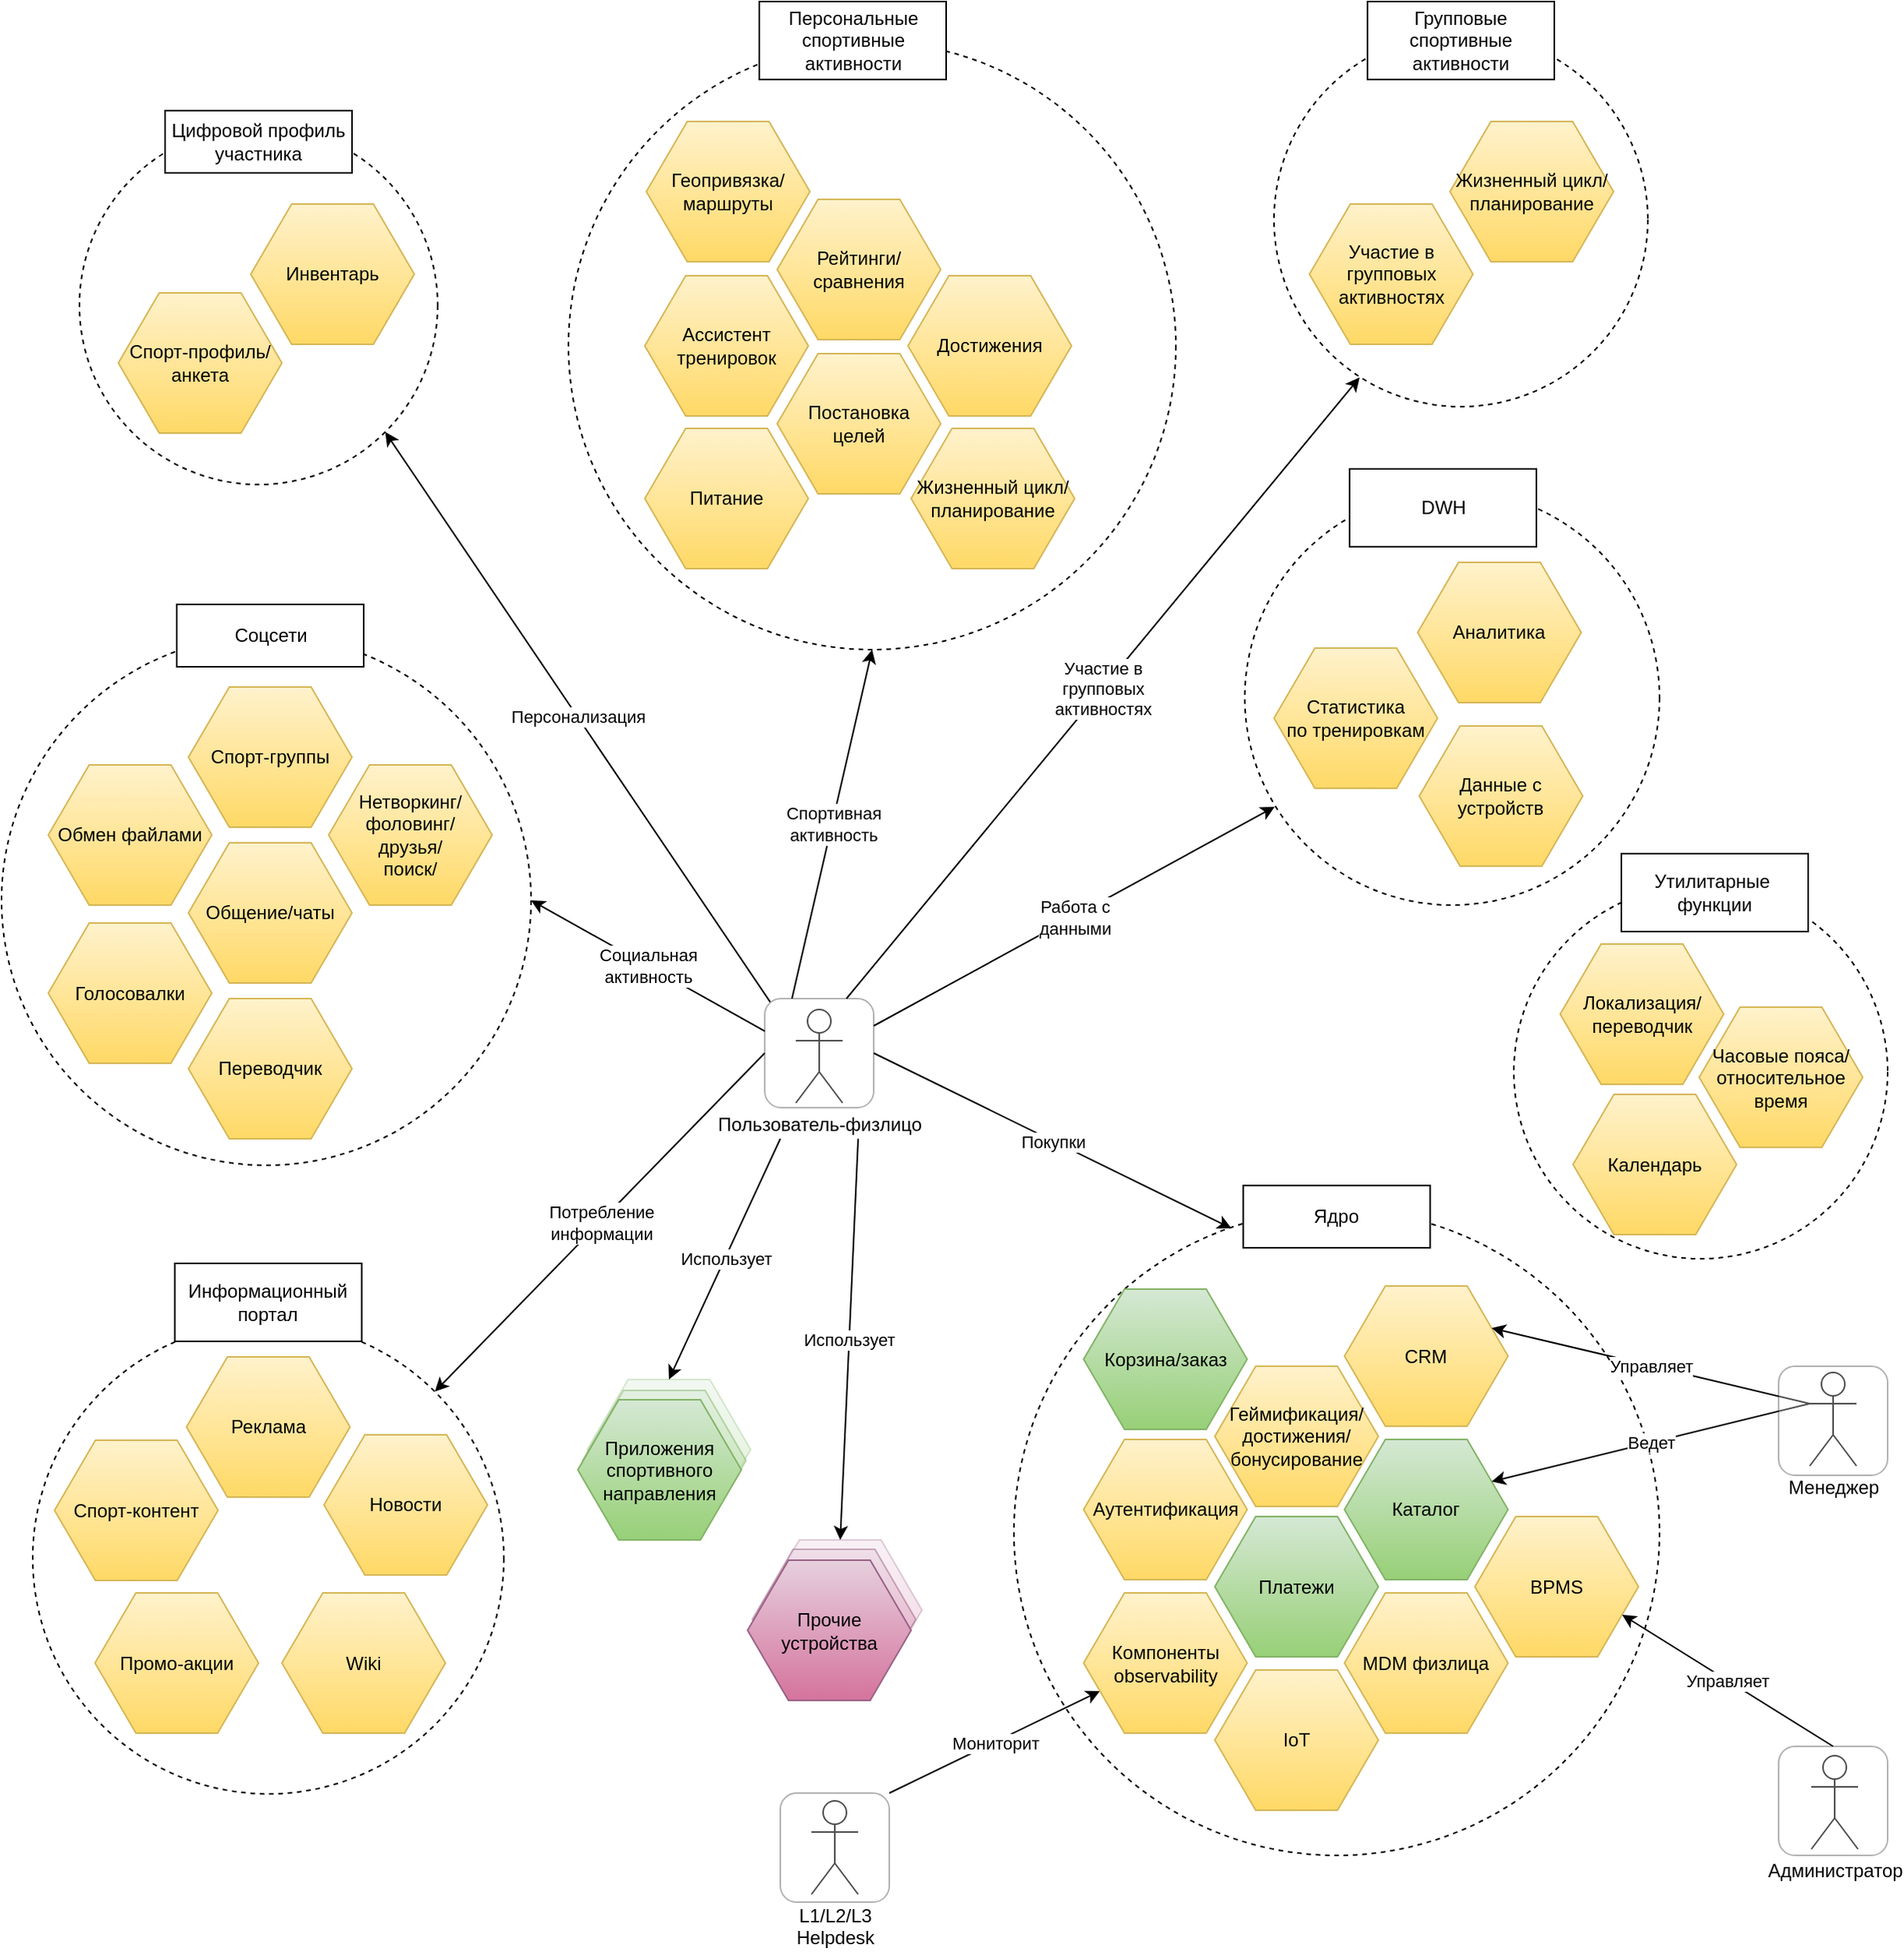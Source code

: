 <mxfile version="20.8.10" type="device"><diagram name="Страница 1" id="yU4JFKwx1HpuaM9Fk_GH"><mxGraphModel dx="2899" dy="2397" grid="1" gridSize="10" guides="1" tooltips="1" connect="1" arrows="1" fold="1" page="1" pageScale="1" pageWidth="827" pageHeight="1169" math="0" shadow="0"><root><mxCell id="0"/><mxCell id="1" parent="0"/><mxCell id="F6-2QJlg7ebmHPv3SIc3-5" value="" style="ellipse;whiteSpace=wrap;html=1;aspect=fixed;dashed=1;fillColor=none;" vertex="1" parent="1"><mxGeometry x="-170" y="-420" width="230" height="230" as="geometry"/></mxCell><mxCell id="Nh84SrpYMLR049hPtst9-1" value="Пользователь-физлицо" style="shape=umlActor;verticalLabelPosition=bottom;verticalAlign=top;html=1;outlineConnect=0;" parent="1" vertex="1"><mxGeometry x="290" y="147" width="30" height="60" as="geometry"/></mxCell><mxCell id="Nh84SrpYMLR049hPtst9-5" value="L1/L2/L3&lt;br&gt;Helpdesk" style="shape=umlActor;verticalLabelPosition=bottom;verticalAlign=top;html=1;outlineConnect=0;" parent="1" vertex="1"><mxGeometry x="300" y="655" width="30" height="60" as="geometry"/></mxCell><mxCell id="Nh84SrpYMLR049hPtst9-9" value="Менеджер" style="shape=umlActor;verticalLabelPosition=bottom;verticalAlign=top;html=1;outlineConnect=0;" parent="1" vertex="1"><mxGeometry x="941" y="380" width="30" height="60" as="geometry"/></mxCell><mxCell id="Nh84SrpYMLR049hPtst9-10" value="Администратор" style="shape=umlActor;verticalLabelPosition=bottom;verticalAlign=top;html=1;outlineConnect=0;" parent="1" vertex="1"><mxGeometry x="942" y="626" width="30" height="60" as="geometry"/></mxCell><mxCell id="Nh84SrpYMLR049hPtst9-21" value="" style="endArrow=classic;html=1;rounded=0;entryX=0;entryY=0.75;entryDx=0;entryDy=0;exitX=1;exitY=0;exitDx=0;exitDy=0;" parent="1" source="Nh84SrpYMLR049hPtst9-113" target="Nh84SrpYMLR049hPtst9-19" edge="1"><mxGeometry relative="1" as="geometry"><mxPoint x="320" y="680" as="sourcePoint"/><mxPoint x="230" y="690" as="targetPoint"/></mxGeometry></mxCell><mxCell id="Nh84SrpYMLR049hPtst9-22" value="Мониторит" style="edgeLabel;resizable=0;html=1;align=center;verticalAlign=middle;opacity=30;" parent="Nh84SrpYMLR049hPtst9-21" connectable="0" vertex="1"><mxGeometry relative="1" as="geometry"/></mxCell><mxCell id="Nh84SrpYMLR049hPtst9-61" value="" style="group" parent="1" vertex="1" connectable="0"><mxGeometry x="259" y="487.5" width="112" height="103" as="geometry"/></mxCell><mxCell id="Nh84SrpYMLR049hPtst9-58" value="Прочие устройства" style="shape=mxgraph.bpmn.conversation;perimeter=hexagonPerimeter2;whiteSpace=wrap;html=1;aspect=fixed;bpmnConversationType=conv;fillColor=#e6d0de;gradientColor=#d5739d;strokeColor=#996185;opacity=30;" parent="Nh84SrpYMLR049hPtst9-61" vertex="1"><mxGeometry x="7" width="105" height="90" as="geometry"/></mxCell><mxCell id="Nh84SrpYMLR049hPtst9-59" value="Прочие устройства" style="shape=mxgraph.bpmn.conversation;perimeter=hexagonPerimeter2;whiteSpace=wrap;html=1;aspect=fixed;bpmnConversationType=conv;fillColor=#e6d0de;gradientColor=#d5739d;strokeColor=#996185;opacity=50;" parent="Nh84SrpYMLR049hPtst9-61" vertex="1"><mxGeometry x="3" y="6" width="105" height="90" as="geometry"/></mxCell><mxCell id="Nh84SrpYMLR049hPtst9-60" value="Прочие устройства" style="shape=mxgraph.bpmn.conversation;perimeter=hexagonPerimeter2;whiteSpace=wrap;html=1;aspect=fixed;bpmnConversationType=conv;fillColor=#e6d0de;gradientColor=#d5739d;strokeColor=#996185;" parent="Nh84SrpYMLR049hPtst9-61" vertex="1"><mxGeometry y="13" width="105" height="90" as="geometry"/></mxCell><mxCell id="Nh84SrpYMLR049hPtst9-62" value="" style="group" parent="1" vertex="1" connectable="0"><mxGeometry x="150" y="384.5" width="111" height="103" as="geometry"/></mxCell><mxCell id="Nh84SrpYMLR049hPtst9-15" value="" style="shape=mxgraph.bpmn.conversation;perimeter=hexagonPerimeter2;whiteSpace=wrap;html=1;aspect=fixed;bpmnConversationType=conv;fillColor=#d5e8d4;strokeColor=#82b366;gradientColor=#97d077;opacity=30;" parent="Nh84SrpYMLR049hPtst9-62" vertex="1"><mxGeometry x="6" width="105" height="90" as="geometry"/></mxCell><mxCell id="Nh84SrpYMLR049hPtst9-16" value="" style="shape=mxgraph.bpmn.conversation;perimeter=hexagonPerimeter2;whiteSpace=wrap;html=1;aspect=fixed;bpmnConversationType=conv;fillColor=#d5e8d4;strokeColor=#82b366;gradientColor=#97d077;opacity=50;" parent="Nh84SrpYMLR049hPtst9-62" vertex="1"><mxGeometry x="3" y="7" width="105" height="90" as="geometry"/></mxCell><mxCell id="Nh84SrpYMLR049hPtst9-17" value="Приложения&lt;br&gt;спортивного направления" style="shape=mxgraph.bpmn.conversation;perimeter=hexagonPerimeter2;whiteSpace=wrap;html=1;aspect=fixed;bpmnConversationType=conv;fillColor=#d5e8d4;strokeColor=#82b366;gradientColor=#97d077;" parent="Nh84SrpYMLR049hPtst9-62" vertex="1"><mxGeometry y="13" width="105" height="90" as="geometry"/></mxCell><mxCell id="Nh84SrpYMLR049hPtst9-69" value="" style="endArrow=classic;html=1;rounded=0;entryX=1;entryY=0.5;entryDx=0;entryDy=0;exitX=0.002;exitY=0.299;exitDx=0;exitDy=0;exitPerimeter=0;" parent="1" source="Nh84SrpYMLR049hPtst9-107" target="Nh84SrpYMLR049hPtst9-33" edge="1"><mxGeometry relative="1" as="geometry"><mxPoint x="280" y="160" as="sourcePoint"/><mxPoint x="493" y="573" as="targetPoint"/></mxGeometry></mxCell><mxCell id="Nh84SrpYMLR049hPtst9-70" value="Социальная &lt;br&gt;активность" style="edgeLabel;resizable=0;html=1;align=center;verticalAlign=middle;opacity=30;" parent="Nh84SrpYMLR049hPtst9-69" connectable="0" vertex="1"><mxGeometry relative="1" as="geometry"/></mxCell><mxCell id="Nh84SrpYMLR049hPtst9-71" value="" style="endArrow=classic;html=1;rounded=0;entryX=0.5;entryY=1;entryDx=0;entryDy=0;exitX=0.25;exitY=0;exitDx=0;exitDy=0;" parent="1" source="Nh84SrpYMLR049hPtst9-107" target="Nh84SrpYMLR049hPtst9-32" edge="1"><mxGeometry relative="1" as="geometry"><mxPoint x="300" y="130" as="sourcePoint"/><mxPoint x="120" y="140" as="targetPoint"/></mxGeometry></mxCell><mxCell id="Nh84SrpYMLR049hPtst9-72" value="Спортивная&lt;br&gt;активность" style="edgeLabel;resizable=0;html=1;align=center;verticalAlign=middle;opacity=30;" parent="Nh84SrpYMLR049hPtst9-71" connectable="0" vertex="1"><mxGeometry relative="1" as="geometry"/></mxCell><mxCell id="Nh84SrpYMLR049hPtst9-73" value="" style="endArrow=classic;html=1;rounded=0;entryX=0.229;entryY=0.922;entryDx=0;entryDy=0;entryPerimeter=0;exitX=0.75;exitY=0;exitDx=0;exitDy=0;" parent="1" source="Nh84SrpYMLR049hPtst9-107" target="Nh84SrpYMLR049hPtst9-45" edge="1"><mxGeometry relative="1" as="geometry"><mxPoint x="330" y="150" as="sourcePoint"/><mxPoint x="302.5" y="60" as="targetPoint"/></mxGeometry></mxCell><mxCell id="Nh84SrpYMLR049hPtst9-74" value="Участие в &lt;br&gt;групповых &lt;br&gt;активностях" style="edgeLabel;resizable=0;html=1;align=center;verticalAlign=middle;opacity=30;" parent="Nh84SrpYMLR049hPtst9-73" connectable="0" vertex="1"><mxGeometry relative="1" as="geometry"/></mxCell><mxCell id="Nh84SrpYMLR049hPtst9-75" value="" style="endArrow=classic;html=1;rounded=0;entryX=0.337;entryY=0.029;entryDx=0;entryDy=0;entryPerimeter=0;exitX=1;exitY=0.5;exitDx=0;exitDy=0;" parent="1" source="Nh84SrpYMLR049hPtst9-107" target="Nh84SrpYMLR049hPtst9-65" edge="1"><mxGeometry relative="1" as="geometry"><mxPoint x="330" y="190" as="sourcePoint"/><mxPoint x="560" y="-45" as="targetPoint"/></mxGeometry></mxCell><mxCell id="Nh84SrpYMLR049hPtst9-76" value="Покупки" style="edgeLabel;resizable=0;html=1;align=center;verticalAlign=middle;opacity=30;" parent="Nh84SrpYMLR049hPtst9-75" connectable="0" vertex="1"><mxGeometry relative="1" as="geometry"/></mxCell><mxCell id="Nh84SrpYMLR049hPtst9-77" value="" style="endArrow=classic;html=1;rounded=0;entryX=0.072;entryY=0.763;entryDx=0;entryDy=0;entryPerimeter=0;exitX=1;exitY=0.25;exitDx=0;exitDy=0;" parent="1" source="Nh84SrpYMLR049hPtst9-107" target="Nh84SrpYMLR049hPtst9-56" edge="1"><mxGeometry relative="1" as="geometry"><mxPoint x="340" y="170" as="sourcePoint"/><mxPoint x="619.272" y="-261.095" as="targetPoint"/></mxGeometry></mxCell><mxCell id="Nh84SrpYMLR049hPtst9-78" value="Работа с &lt;br&gt;данными" style="edgeLabel;resizable=0;html=1;align=center;verticalAlign=middle;opacity=30;" parent="Nh84SrpYMLR049hPtst9-77" connectable="0" vertex="1"><mxGeometry relative="1" as="geometry"/></mxCell><mxCell id="Nh84SrpYMLR049hPtst9-79" value="" style="endArrow=classic;html=1;rounded=0;entryX=1;entryY=0;entryDx=0;entryDy=0;exitX=0;exitY=0.5;exitDx=0;exitDy=0;" parent="1" source="Nh84SrpYMLR049hPtst9-107" target="Nh84SrpYMLR049hPtst9-50" edge="1"><mxGeometry relative="1" as="geometry"><mxPoint x="280" y="177" as="sourcePoint"/><mxPoint x="120" y="140" as="targetPoint"/></mxGeometry></mxCell><mxCell id="Nh84SrpYMLR049hPtst9-80" value="Потребление &lt;br&gt;информации" style="edgeLabel;resizable=0;html=1;align=center;verticalAlign=middle;opacity=30;" parent="Nh84SrpYMLR049hPtst9-79" connectable="0" vertex="1"><mxGeometry relative="1" as="geometry"/></mxCell><mxCell id="Nh84SrpYMLR049hPtst9-82" value="" style="group" parent="1" vertex="1" connectable="0"><mxGeometry x="574.25" y="-200" width="270.25" height="280" as="geometry"/></mxCell><mxCell id="F6-2QJlg7ebmHPv3SIc3-13" value="" style="group" vertex="1" connectable="0" parent="Nh84SrpYMLR049hPtst9-82"><mxGeometry x="4" width="266.25" height="280" as="geometry"/></mxCell><mxCell id="Nh84SrpYMLR049hPtst9-56" value="" style="ellipse;whiteSpace=wrap;html=1;aspect=fixed;dashed=1;fillColor=none;" parent="F6-2QJlg7ebmHPv3SIc3-13" vertex="1"><mxGeometry y="13.75" width="266.25" height="266.25" as="geometry"/></mxCell><mxCell id="Nh84SrpYMLR049hPtst9-54" value="Статистика&lt;br&gt;по тренировкам" style="shape=mxgraph.bpmn.conversation;perimeter=hexagonPerimeter2;whiteSpace=wrap;html=1;aspect=fixed;bpmnConversationType=conv;fillColor=#fff2cc;gradientColor=#ffd966;strokeColor=#d6b656;" parent="F6-2QJlg7ebmHPv3SIc3-13" vertex="1"><mxGeometry x="18.75" y="115" width="105" height="90" as="geometry"/></mxCell><mxCell id="Nh84SrpYMLR049hPtst9-55" value="Аналитика" style="shape=mxgraph.bpmn.conversation;perimeter=hexagonPerimeter2;whiteSpace=wrap;html=1;aspect=fixed;bpmnConversationType=conv;fillColor=#fff2cc;gradientColor=#ffd966;strokeColor=#d6b656;" parent="F6-2QJlg7ebmHPv3SIc3-13" vertex="1"><mxGeometry x="111" y="60" width="105" height="90" as="geometry"/></mxCell><mxCell id="Nh84SrpYMLR049hPtst9-57" value="DWH" style="rounded=0;whiteSpace=wrap;html=1;fillColor=default;" parent="F6-2QJlg7ebmHPv3SIc3-13" vertex="1"><mxGeometry x="67.25" width="120" height="50" as="geometry"/></mxCell><mxCell id="Nh84SrpYMLR049hPtst9-63" value="Данные с устройств" style="shape=mxgraph.bpmn.conversation;perimeter=hexagonPerimeter2;whiteSpace=wrap;html=1;aspect=fixed;bpmnConversationType=conv;fillColor=#fff2cc;gradientColor=#ffd966;strokeColor=#d6b656;" parent="F6-2QJlg7ebmHPv3SIc3-13" vertex="1"><mxGeometry x="112" y="165" width="105" height="90" as="geometry"/></mxCell><mxCell id="Nh84SrpYMLR049hPtst9-93" value="" style="group" parent="1" vertex="1" connectable="0"><mxGeometry x="-200" y="310" width="302.5" height="340.5" as="geometry"/></mxCell><mxCell id="Nh84SrpYMLR049hPtst9-50" value="" style="ellipse;whiteSpace=wrap;html=1;aspect=fixed;dashed=1;fillColor=none;" parent="Nh84SrpYMLR049hPtst9-93" vertex="1"><mxGeometry y="38" width="302.5" height="302.5" as="geometry"/></mxCell><mxCell id="Nh84SrpYMLR049hPtst9-49" value="Промо-акции" style="shape=mxgraph.bpmn.conversation;perimeter=hexagonPerimeter2;whiteSpace=wrap;html=1;aspect=fixed;bpmnConversationType=conv;fillColor=#fff2cc;gradientColor=#ffd966;strokeColor=#d6b656;" parent="Nh84SrpYMLR049hPtst9-93" vertex="1"><mxGeometry x="40" y="211.5" width="105" height="90" as="geometry"/></mxCell><mxCell id="Nh84SrpYMLR049hPtst9-53" value="Wiki" style="shape=mxgraph.bpmn.conversation;perimeter=hexagonPerimeter2;whiteSpace=wrap;html=1;aspect=fixed;bpmnConversationType=conv;fillColor=#fff2cc;gradientColor=#ffd966;strokeColor=#d6b656;" parent="Nh84SrpYMLR049hPtst9-93" vertex="1"><mxGeometry x="160" y="211.5" width="105" height="90" as="geometry"/></mxCell><mxCell id="Nh84SrpYMLR049hPtst9-88" value="Информационный портал" style="rounded=0;whiteSpace=wrap;html=1;fillColor=default;" parent="Nh84SrpYMLR049hPtst9-93" vertex="1"><mxGeometry x="91.25" width="120" height="50" as="geometry"/></mxCell><mxCell id="Nh84SrpYMLR049hPtst9-90" value="Спорт-контент" style="shape=mxgraph.bpmn.conversation;perimeter=hexagonPerimeter2;whiteSpace=wrap;html=1;aspect=fixed;bpmnConversationType=conv;fillColor=#fff2cc;gradientColor=#ffd966;strokeColor=#d6b656;" parent="Nh84SrpYMLR049hPtst9-93" vertex="1"><mxGeometry x="14" y="113.5" width="105" height="90" as="geometry"/></mxCell><mxCell id="Nh84SrpYMLR049hPtst9-91" value="Реклама" style="shape=mxgraph.bpmn.conversation;perimeter=hexagonPerimeter2;whiteSpace=wrap;html=1;aspect=fixed;bpmnConversationType=conv;fillColor=#fff2cc;gradientColor=#ffd966;strokeColor=#d6b656;" parent="Nh84SrpYMLR049hPtst9-93" vertex="1"><mxGeometry x="98.75" y="60" width="105" height="90" as="geometry"/></mxCell><mxCell id="Nh84SrpYMLR049hPtst9-92" value="Новости" style="shape=mxgraph.bpmn.conversation;perimeter=hexagonPerimeter2;whiteSpace=wrap;html=1;aspect=fixed;bpmnConversationType=conv;fillColor=#fff2cc;gradientColor=#ffd966;strokeColor=#d6b656;" parent="Nh84SrpYMLR049hPtst9-93" vertex="1"><mxGeometry x="187" y="110" width="105" height="90" as="geometry"/></mxCell><mxCell id="Nh84SrpYMLR049hPtst9-65" value="" style="ellipse;whiteSpace=wrap;html=1;aspect=fixed;dashed=1;fillColor=none;" parent="1" vertex="1"><mxGeometry x="430" y="275.5" width="414.5" height="414.5" as="geometry"/></mxCell><mxCell id="Nh84SrpYMLR049hPtst9-3" value="MDM физлица" style="shape=mxgraph.bpmn.conversation;perimeter=hexagonPerimeter2;whiteSpace=wrap;html=1;aspect=fixed;bpmnConversationType=conv;fillColor=#fff2cc;gradientColor=#ffd966;strokeColor=#d6b656;" parent="1" vertex="1"><mxGeometry x="642.25" y="521.5" width="105" height="90" as="geometry"/></mxCell><mxCell id="Nh84SrpYMLR049hPtst9-4" value="Аутентификация" style="shape=mxgraph.bpmn.conversation;perimeter=hexagonPerimeter2;whiteSpace=wrap;html=1;aspect=fixed;bpmnConversationType=conv;fillColor=#fff2cc;gradientColor=#ffd966;strokeColor=#d6b656;" parent="1" vertex="1"><mxGeometry x="474.75" y="423" width="105" height="90" as="geometry"/></mxCell><mxCell id="Nh84SrpYMLR049hPtst9-12" value="Корзина/заказ" style="shape=mxgraph.bpmn.conversation;perimeter=hexagonPerimeter2;whiteSpace=wrap;html=1;aspect=fixed;bpmnConversationType=conv;fillColor=#d5e8d4;strokeColor=#82b366;gradientColor=#97d077;" parent="1" vertex="1"><mxGeometry x="474.75" y="326.5" width="105" height="90" as="geometry"/></mxCell><mxCell id="Nh84SrpYMLR049hPtst9-13" value="Платежи" style="shape=mxgraph.bpmn.conversation;perimeter=hexagonPerimeter2;whiteSpace=wrap;html=1;aspect=fixed;bpmnConversationType=conv;fillColor=#d5e8d4;gradientColor=#97d077;strokeColor=#82b366;" parent="1" vertex="1"><mxGeometry x="559" y="472.5" width="105" height="90" as="geometry"/></mxCell><mxCell id="Nh84SrpYMLR049hPtst9-14" value="Каталог" style="shape=mxgraph.bpmn.conversation;perimeter=hexagonPerimeter2;whiteSpace=wrap;html=1;aspect=fixed;bpmnConversationType=conv;fillColor=#d5e8d4;gradientColor=#97d077;strokeColor=#82b366;" parent="1" vertex="1"><mxGeometry x="642.25" y="423" width="105" height="90" as="geometry"/></mxCell><mxCell id="Nh84SrpYMLR049hPtst9-19" value="Компоненты observability" style="shape=mxgraph.bpmn.conversation;perimeter=hexagonPerimeter2;whiteSpace=wrap;html=1;aspect=fixed;bpmnConversationType=conv;fillColor=#fff2cc;gradientColor=#ffd966;strokeColor=#d6b656;" parent="1" vertex="1"><mxGeometry x="474.75" y="521.5" width="105" height="90" as="geometry"/></mxCell><mxCell id="Nh84SrpYMLR049hPtst9-23" value="CRM" style="shape=mxgraph.bpmn.conversation;perimeter=hexagonPerimeter2;whiteSpace=wrap;html=1;aspect=fixed;bpmnConversationType=conv;fillColor=#fff2cc;gradientColor=#ffd966;strokeColor=#d6b656;" parent="1" vertex="1"><mxGeometry x="642.25" y="324.5" width="105" height="90" as="geometry"/></mxCell><mxCell id="Nh84SrpYMLR049hPtst9-66" value="Ядро" style="rounded=0;whiteSpace=wrap;html=1;fillColor=default;" parent="1" vertex="1"><mxGeometry x="577.25" y="260" width="120" height="40" as="geometry"/></mxCell><mxCell id="Nh84SrpYMLR049hPtst9-68" value="IoT" style="shape=mxgraph.bpmn.conversation;perimeter=hexagonPerimeter2;whiteSpace=wrap;html=1;aspect=fixed;bpmnConversationType=conv;fillColor=#fff2cc;gradientColor=#ffd966;strokeColor=#d6b656;" parent="1" vertex="1"><mxGeometry x="559" y="571" width="105" height="90" as="geometry"/></mxCell><mxCell id="Nh84SrpYMLR049hPtst9-98" value="" style="endArrow=classic;html=1;rounded=0;exitX=0;exitY=0.333;exitDx=0;exitDy=0;exitPerimeter=0;entryX=1;entryY=0.25;entryDx=0;entryDy=0;" parent="1" source="Nh84SrpYMLR049hPtst9-9" target="Nh84SrpYMLR049hPtst9-14" edge="1"><mxGeometry relative="1" as="geometry"><mxPoint x="325" y="730" as="sourcePoint"/><mxPoint x="487.25" y="616.5" as="targetPoint"/></mxGeometry></mxCell><mxCell id="Nh84SrpYMLR049hPtst9-99" value="Ведет" style="edgeLabel;resizable=0;html=1;align=center;verticalAlign=middle;opacity=30;" parent="Nh84SrpYMLR049hPtst9-98" connectable="0" vertex="1"><mxGeometry relative="1" as="geometry"/></mxCell><mxCell id="Nh84SrpYMLR049hPtst9-100" value="" style="endArrow=classic;html=1;rounded=0;exitX=0;exitY=0.333;exitDx=0;exitDy=0;exitPerimeter=0;entryX=1;entryY=0.25;entryDx=0;entryDy=0;" parent="1" source="Nh84SrpYMLR049hPtst9-9" target="Nh84SrpYMLR049hPtst9-23" edge="1"><mxGeometry relative="1" as="geometry"><mxPoint x="951" y="410" as="sourcePoint"/><mxPoint x="751.75" y="466" as="targetPoint"/></mxGeometry></mxCell><mxCell id="Nh84SrpYMLR049hPtst9-101" value="Управляет" style="edgeLabel;resizable=0;html=1;align=center;verticalAlign=middle;opacity=30;" parent="Nh84SrpYMLR049hPtst9-100" connectable="0" vertex="1"><mxGeometry relative="1" as="geometry"/></mxCell><mxCell id="Nh84SrpYMLR049hPtst9-102" value="" style="endArrow=classic;html=1;rounded=0;entryX=0.5;entryY=0;entryDx=0;entryDy=0;" parent="1" target="Nh84SrpYMLR049hPtst9-15" edge="1"><mxGeometry relative="1" as="geometry"><mxPoint x="280" y="230" as="sourcePoint"/><mxPoint x="68.2" y="402.3" as="targetPoint"/></mxGeometry></mxCell><mxCell id="Nh84SrpYMLR049hPtst9-103" value="Использует" style="edgeLabel;resizable=0;html=1;align=center;verticalAlign=middle;opacity=30;" parent="Nh84SrpYMLR049hPtst9-102" connectable="0" vertex="1"><mxGeometry relative="1" as="geometry"/></mxCell><mxCell id="Nh84SrpYMLR049hPtst9-104" value="" style="endArrow=classic;html=1;rounded=0;entryX=0.5;entryY=0;entryDx=0;entryDy=0;" parent="1" target="Nh84SrpYMLR049hPtst9-58" edge="1"><mxGeometry relative="1" as="geometry"><mxPoint x="330" y="230" as="sourcePoint"/><mxPoint x="218.5" y="394.5" as="targetPoint"/></mxGeometry></mxCell><mxCell id="Nh84SrpYMLR049hPtst9-105" value="Использует" style="edgeLabel;resizable=0;html=1;align=center;verticalAlign=middle;opacity=30;" parent="Nh84SrpYMLR049hPtst9-104" connectable="0" vertex="1"><mxGeometry relative="1" as="geometry"/></mxCell><mxCell id="Nh84SrpYMLR049hPtst9-107" value="" style="rounded=1;whiteSpace=wrap;html=1;fillColor=default;opacity=30;" parent="1" vertex="1"><mxGeometry x="270" y="140" width="70" height="70" as="geometry"/></mxCell><mxCell id="Nh84SrpYMLR049hPtst9-108" value="BPMS" style="shape=mxgraph.bpmn.conversation;perimeter=hexagonPerimeter2;whiteSpace=wrap;html=1;aspect=fixed;bpmnConversationType=conv;fillColor=#fff2cc;gradientColor=#ffd966;strokeColor=#d6b656;" parent="1" vertex="1"><mxGeometry x="726" y="472.5" width="105" height="90" as="geometry"/></mxCell><mxCell id="Nh84SrpYMLR049hPtst9-109" value="" style="endArrow=classic;html=1;rounded=0;exitX=0.5;exitY=0;exitDx=0;exitDy=0;entryX=1;entryY=0.75;entryDx=0;entryDy=0;" parent="1" source="Nh84SrpYMLR049hPtst9-112" target="Nh84SrpYMLR049hPtst9-108" edge="1"><mxGeometry relative="1" as="geometry"><mxPoint x="951" y="410" as="sourcePoint"/><mxPoint x="746.75" y="361.5" as="targetPoint"/></mxGeometry></mxCell><mxCell id="Nh84SrpYMLR049hPtst9-110" value="Управляет" style="edgeLabel;resizable=0;html=1;align=center;verticalAlign=middle;opacity=30;" parent="Nh84SrpYMLR049hPtst9-109" connectable="0" vertex="1"><mxGeometry relative="1" as="geometry"/></mxCell><mxCell id="Nh84SrpYMLR049hPtst9-111" value="" style="rounded=1;whiteSpace=wrap;html=1;fillColor=default;opacity=30;" parent="1" vertex="1"><mxGeometry x="921" y="376" width="70" height="70" as="geometry"/></mxCell><mxCell id="Nh84SrpYMLR049hPtst9-112" value="" style="rounded=1;whiteSpace=wrap;html=1;fillColor=default;opacity=30;" parent="1" vertex="1"><mxGeometry x="921" y="620" width="70" height="70" as="geometry"/></mxCell><mxCell id="Nh84SrpYMLR049hPtst9-113" value="" style="rounded=1;whiteSpace=wrap;html=1;fillColor=default;opacity=30;" parent="1" vertex="1"><mxGeometry x="280" y="650" width="70" height="70" as="geometry"/></mxCell><mxCell id="Nh84SrpYMLR049hPtst9-45" value="" style="ellipse;whiteSpace=wrap;html=1;aspect=fixed;dashed=1;fillColor=none;" parent="1" vertex="1"><mxGeometry x="597" y="-480" width="240" height="240" as="geometry"/></mxCell><mxCell id="Nh84SrpYMLR049hPtst9-27" value="Участие в групповых активностях" style="shape=mxgraph.bpmn.conversation;perimeter=hexagonPerimeter2;whiteSpace=wrap;html=1;aspect=fixed;bpmnConversationType=conv;fillColor=#fff2cc;gradientColor=#ffd966;strokeColor=#d6b656;" parent="1" vertex="1"><mxGeometry x="619.75" y="-370" width="105" height="90" as="geometry"/></mxCell><mxCell id="Nh84SrpYMLR049hPtst9-46" value="Групповые&lt;br&gt;спортивные&lt;br&gt;активности" style="rounded=0;whiteSpace=wrap;html=1;fillColor=default;" parent="1" vertex="1"><mxGeometry x="657" y="-500" width="120" height="50" as="geometry"/></mxCell><mxCell id="Nh84SrpYMLR049hPtst9-33" value="" style="ellipse;whiteSpace=wrap;html=1;aspect=fixed;dashed=1;fillColor=none;" parent="1" vertex="1"><mxGeometry x="-220" y="-93" width="340" height="340" as="geometry"/></mxCell><mxCell id="Nh84SrpYMLR049hPtst9-25" value="Нетворкинг/фоловинг/&lt;br&gt;друзья/&lt;br&gt;поиск/" style="shape=mxgraph.bpmn.conversation;perimeter=hexagonPerimeter2;whiteSpace=wrap;html=1;aspect=fixed;bpmnConversationType=conv;fillColor=#fff2cc;gradientColor=#ffd966;strokeColor=#d6b656;" parent="1" vertex="1"><mxGeometry x="-10" y="-10" width="105" height="90" as="geometry"/></mxCell><mxCell id="Nh84SrpYMLR049hPtst9-30" value="Общение/чаты" style="shape=mxgraph.bpmn.conversation;perimeter=hexagonPerimeter2;whiteSpace=wrap;html=1;aspect=fixed;bpmnConversationType=conv;fillColor=#fff2cc;gradientColor=#ffd966;strokeColor=#d6b656;" parent="1" vertex="1"><mxGeometry x="-100" y="40" width="105" height="90" as="geometry"/></mxCell><mxCell id="Nh84SrpYMLR049hPtst9-39" value="Обмен файлами" style="shape=mxgraph.bpmn.conversation;perimeter=hexagonPerimeter2;whiteSpace=wrap;html=1;aspect=fixed;bpmnConversationType=conv;fillColor=#fff2cc;gradientColor=#ffd966;strokeColor=#d6b656;" parent="1" vertex="1"><mxGeometry x="-190" y="-10" width="105" height="90" as="geometry"/></mxCell><mxCell id="Nh84SrpYMLR049hPtst9-40" value="Голосовалки" style="shape=mxgraph.bpmn.conversation;perimeter=hexagonPerimeter2;whiteSpace=wrap;html=1;aspect=fixed;bpmnConversationType=conv;fillColor=#fff2cc;gradientColor=#ffd966;strokeColor=#d6b656;" parent="1" vertex="1"><mxGeometry x="-190" y="91.5" width="105" height="90" as="geometry"/></mxCell><mxCell id="Nh84SrpYMLR049hPtst9-41" value="Переводчик" style="shape=mxgraph.bpmn.conversation;perimeter=hexagonPerimeter2;whiteSpace=wrap;html=1;aspect=fixed;bpmnConversationType=conv;fillColor=#fff2cc;gradientColor=#ffd966;strokeColor=#d6b656;" parent="1" vertex="1"><mxGeometry x="-100" y="140" width="105" height="90" as="geometry"/></mxCell><mxCell id="Nh84SrpYMLR049hPtst9-43" value="Спорт-профиль/анкета" style="shape=mxgraph.bpmn.conversation;perimeter=hexagonPerimeter2;whiteSpace=wrap;html=1;aspect=fixed;bpmnConversationType=conv;fillColor=#fff2cc;gradientColor=#ffd966;strokeColor=#d6b656;" parent="1" vertex="1"><mxGeometry x="-145" y="-313" width="105" height="90" as="geometry"/></mxCell><mxCell id="Nh84SrpYMLR049hPtst9-85" value="Соцсети" style="rounded=0;whiteSpace=wrap;html=1;fillColor=default;" parent="1" vertex="1"><mxGeometry x="-107.5" y="-113" width="120" height="40" as="geometry"/></mxCell><mxCell id="F6-2QJlg7ebmHPv3SIc3-1" value="Спорт-группы" style="shape=mxgraph.bpmn.conversation;perimeter=hexagonPerimeter2;whiteSpace=wrap;html=1;aspect=fixed;bpmnConversationType=conv;fillColor=#fff2cc;gradientColor=#ffd966;strokeColor=#d6b656;" vertex="1" parent="1"><mxGeometry x="-100" y="-60" width="105" height="90" as="geometry"/></mxCell><mxCell id="Nh84SrpYMLR049hPtst9-32" value="" style="ellipse;whiteSpace=wrap;html=1;aspect=fixed;dashed=1;fillColor=none;" parent="1" vertex="1"><mxGeometry x="144" y="-474" width="390" height="390" as="geometry"/></mxCell><mxCell id="Nh84SrpYMLR049hPtst9-26" value="Ассистент тренировок" style="shape=mxgraph.bpmn.conversation;perimeter=hexagonPerimeter2;whiteSpace=wrap;html=1;aspect=fixed;bpmnConversationType=conv;fillColor=#fff2cc;gradientColor=#ffd966;strokeColor=#d6b656;" parent="1" vertex="1"><mxGeometry x="193" y="-324" width="105" height="90" as="geometry"/></mxCell><mxCell id="Nh84SrpYMLR049hPtst9-28" value="Рейтинги/сравнения" style="shape=mxgraph.bpmn.conversation;perimeter=hexagonPerimeter2;whiteSpace=wrap;html=1;aspect=fixed;bpmnConversationType=conv;fillColor=#fff2cc;gradientColor=#ffd966;strokeColor=#d6b656;" parent="1" vertex="1"><mxGeometry x="278" y="-373" width="105" height="90" as="geometry"/></mxCell><mxCell id="Nh84SrpYMLR049hPtst9-29" value="Постановка &lt;br&gt;целей" style="shape=mxgraph.bpmn.conversation;perimeter=hexagonPerimeter2;whiteSpace=wrap;html=1;aspect=fixed;bpmnConversationType=conv;fillColor=#fff2cc;gradientColor=#ffd966;strokeColor=#d6b656;" parent="1" vertex="1"><mxGeometry x="278" y="-274" width="105" height="90" as="geometry"/></mxCell><mxCell id="Nh84SrpYMLR049hPtst9-35" value="Персональные&lt;br&gt;спортивные&lt;br&gt;активности" style="rounded=0;whiteSpace=wrap;html=1;fillColor=default;" parent="1" vertex="1"><mxGeometry x="266.5" y="-500" width="120" height="50" as="geometry"/></mxCell><mxCell id="Nh84SrpYMLR049hPtst9-38" value="Геопривязка/маршруты" style="shape=mxgraph.bpmn.conversation;perimeter=hexagonPerimeter2;whiteSpace=wrap;html=1;aspect=fixed;bpmnConversationType=conv;fillColor=#fff2cc;gradientColor=#ffd966;strokeColor=#d6b656;" parent="1" vertex="1"><mxGeometry x="194" y="-423" width="105" height="90" as="geometry"/></mxCell><mxCell id="Nh84SrpYMLR049hPtst9-44" value="Инвентарь" style="shape=mxgraph.bpmn.conversation;perimeter=hexagonPerimeter2;whiteSpace=wrap;html=1;aspect=fixed;bpmnConversationType=conv;fillColor=#fff2cc;gradientColor=#ffd966;strokeColor=#d6b656;" parent="1" vertex="1"><mxGeometry x="-60" y="-370" width="105" height="90" as="geometry"/></mxCell><mxCell id="Nh84SrpYMLR049hPtst9-47" value="Геймификация/достижения/бонусирование" style="shape=mxgraph.bpmn.conversation;perimeter=hexagonPerimeter2;whiteSpace=wrap;html=1;aspect=fixed;bpmnConversationType=conv;fillColor=#fff2cc;gradientColor=#ffd966;strokeColor=#d6b656;" parent="1" vertex="1"><mxGeometry x="559" y="376" width="105" height="90" as="geometry"/></mxCell><mxCell id="Nh84SrpYMLR049hPtst9-67" value="Питание" style="shape=mxgraph.bpmn.conversation;perimeter=hexagonPerimeter2;whiteSpace=wrap;html=1;aspect=fixed;bpmnConversationType=conv;fillColor=#fff2cc;gradientColor=#ffd966;strokeColor=#d6b656;" parent="1" vertex="1"><mxGeometry x="193" y="-226" width="105" height="90" as="geometry"/></mxCell><mxCell id="F6-2QJlg7ebmHPv3SIc3-2" value="Достижения" style="shape=mxgraph.bpmn.conversation;perimeter=hexagonPerimeter2;whiteSpace=wrap;html=1;aspect=fixed;bpmnConversationType=conv;fillColor=#fff2cc;gradientColor=#ffd966;strokeColor=#d6b656;" vertex="1" parent="1"><mxGeometry x="362" y="-324" width="105" height="90" as="geometry"/></mxCell><mxCell id="F6-2QJlg7ebmHPv3SIc3-3" value="Жизненный цикл/планирование" style="shape=mxgraph.bpmn.conversation;perimeter=hexagonPerimeter2;whiteSpace=wrap;html=1;aspect=fixed;bpmnConversationType=conv;fillColor=#fff2cc;gradientColor=#ffd966;strokeColor=#d6b656;" vertex="1" parent="1"><mxGeometry x="710" y="-423" width="105" height="90" as="geometry"/></mxCell><mxCell id="F6-2QJlg7ebmHPv3SIc3-4" value="Жизненный цикл/планирование" style="shape=mxgraph.bpmn.conversation;perimeter=hexagonPerimeter2;whiteSpace=wrap;html=1;aspect=fixed;bpmnConversationType=conv;fillColor=#fff2cc;gradientColor=#ffd966;strokeColor=#d6b656;" vertex="1" parent="1"><mxGeometry x="364" y="-226" width="105" height="90" as="geometry"/></mxCell><mxCell id="F6-2QJlg7ebmHPv3SIc3-6" value="Цифровой профиль участника" style="rounded=0;whiteSpace=wrap;html=1;fillColor=default;" vertex="1" parent="1"><mxGeometry x="-115" y="-430" width="120" height="40" as="geometry"/></mxCell><mxCell id="F6-2QJlg7ebmHPv3SIc3-7" value="" style="endArrow=classic;html=1;rounded=0;entryX=1;entryY=1;entryDx=0;entryDy=0;exitX=0.05;exitY=0.031;exitDx=0;exitDy=0;exitPerimeter=0;" edge="1" parent="1" source="Nh84SrpYMLR049hPtst9-107" target="F6-2QJlg7ebmHPv3SIc3-5"><mxGeometry relative="1" as="geometry"><mxPoint x="297.5" y="150" as="sourcePoint"/><mxPoint x="349" y="-74" as="targetPoint"/></mxGeometry></mxCell><mxCell id="F6-2QJlg7ebmHPv3SIc3-8" value="Персонализация" style="edgeLabel;resizable=0;html=1;align=center;verticalAlign=middle;opacity=30;" connectable="0" vertex="1" parent="F6-2QJlg7ebmHPv3SIc3-7"><mxGeometry relative="1" as="geometry"/></mxCell><mxCell id="F6-2QJlg7ebmHPv3SIc3-14" value="" style="group" vertex="1" connectable="0" parent="1"><mxGeometry x="751" y="47" width="240" height="260" as="geometry"/></mxCell><mxCell id="F6-2QJlg7ebmHPv3SIc3-9" value="" style="ellipse;whiteSpace=wrap;html=1;aspect=fixed;dashed=1;fillColor=none;" vertex="1" parent="F6-2QJlg7ebmHPv3SIc3-14"><mxGeometry y="20" width="240" height="240" as="geometry"/></mxCell><mxCell id="Nh84SrpYMLR049hPtst9-64" value="Локализация/переводчик" style="shape=mxgraph.bpmn.conversation;perimeter=hexagonPerimeter2;whiteSpace=wrap;html=1;aspect=fixed;bpmnConversationType=conv;fillColor=#fff2cc;gradientColor=#ffd966;strokeColor=#d6b656;" parent="F6-2QJlg7ebmHPv3SIc3-14" vertex="1"><mxGeometry x="29.75" y="58" width="105" height="90" as="geometry"/></mxCell><mxCell id="F6-2QJlg7ebmHPv3SIc3-10" value="Календарь" style="shape=mxgraph.bpmn.conversation;perimeter=hexagonPerimeter2;whiteSpace=wrap;html=1;aspect=fixed;bpmnConversationType=conv;fillColor=#fff2cc;gradientColor=#ffd966;strokeColor=#d6b656;" vertex="1" parent="F6-2QJlg7ebmHPv3SIc3-14"><mxGeometry x="38" y="154.5" width="105" height="90" as="geometry"/></mxCell><mxCell id="F6-2QJlg7ebmHPv3SIc3-11" value="Утилитарные&amp;nbsp;&lt;br&gt;функции" style="rounded=0;whiteSpace=wrap;html=1;fillColor=default;" vertex="1" parent="F6-2QJlg7ebmHPv3SIc3-14"><mxGeometry x="69" width="120" height="50" as="geometry"/></mxCell><mxCell id="F6-2QJlg7ebmHPv3SIc3-12" value="Часовые пояса/относительное время" style="shape=mxgraph.bpmn.conversation;perimeter=hexagonPerimeter2;whiteSpace=wrap;html=1;aspect=fixed;bpmnConversationType=conv;fillColor=#fff2cc;gradientColor=#ffd966;strokeColor=#d6b656;" vertex="1" parent="F6-2QJlg7ebmHPv3SIc3-14"><mxGeometry x="119" y="98.5" width="105" height="90" as="geometry"/></mxCell></root></mxGraphModel></diagram></mxfile>